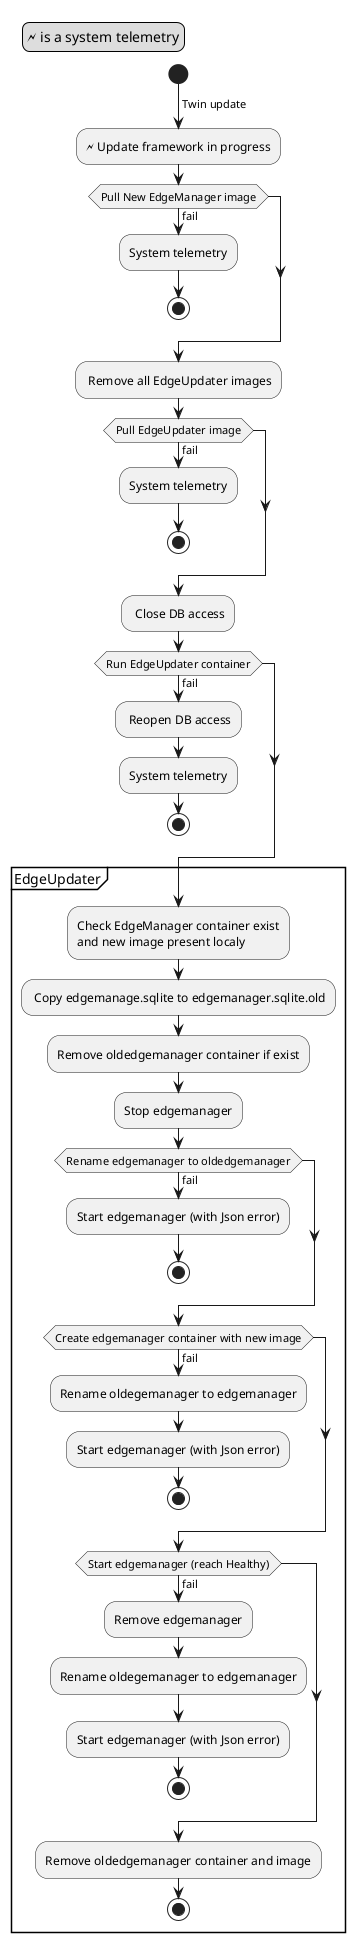 @startuml
legend top left
🗲 is a system telemetry
endlegend

start
-> Twin update;
:🗲 Update framework in progress;
if (Pull New EdgeManager image) then (fail)
    :System telemetry;
    stop
endif
: Remove all EdgeUpdater images;
if (Pull EdgeUpdater image) then (fail)
    :System telemetry;
    stop
endif
: Close DB access;
if (Run EdgeUpdater container) then (fail)
    : Reopen DB access;
    :System telemetry;
    stop
endif

partition EdgeUpdater {
    :Check EdgeManager container exist
    and new image present localy;
    : Copy edgemanage.sqlite to edgemanager.sqlite.old;
    :Remove oldedgemanager container if exist;
    :Stop edgemanager;
    if (Rename edgemanager to oldedgemanager) then (fail)
        :Start edgemanager (with Json error);
        stop
    endif
    if (Create edgemanager container with new image) then (fail)
        :Rename oldegemanager to edgemanager;
        :Start edgemanager (with Json error);
        stop
    endif
    if (Start edgemanager (reach Healthy)) then (fail)
        :Remove edgemanager;
        :Rename oldegemanager to edgemanager;
        :Start edgemanager (with Json error);
        stop
    endif
    :Remove oldedgemanager container and image;
    stop
}
@enduml

